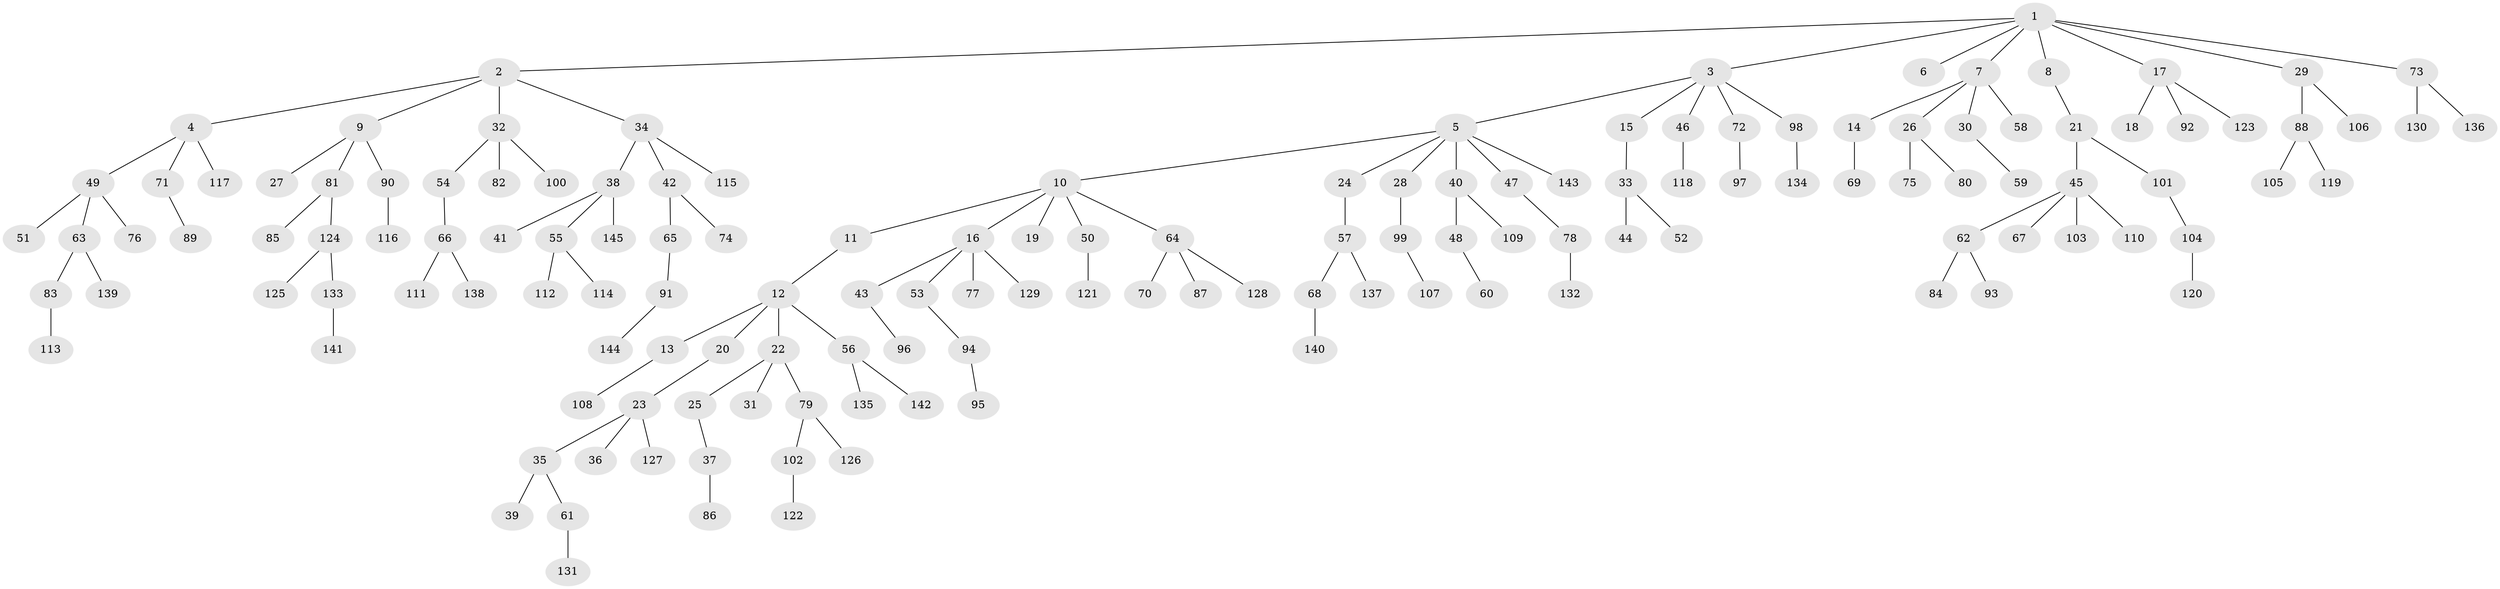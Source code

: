 // coarse degree distribution, {12: 0.009523809523809525, 7: 0.009523809523809525, 8: 0.01904761904761905, 1: 0.5714285714285714, 6: 0.01904761904761905, 2: 0.23809523809523808, 3: 0.08571428571428572, 5: 0.0380952380952381, 4: 0.009523809523809525}
// Generated by graph-tools (version 1.1) at 2025/42/03/06/25 10:42:03]
// undirected, 145 vertices, 144 edges
graph export_dot {
graph [start="1"]
  node [color=gray90,style=filled];
  1;
  2;
  3;
  4;
  5;
  6;
  7;
  8;
  9;
  10;
  11;
  12;
  13;
  14;
  15;
  16;
  17;
  18;
  19;
  20;
  21;
  22;
  23;
  24;
  25;
  26;
  27;
  28;
  29;
  30;
  31;
  32;
  33;
  34;
  35;
  36;
  37;
  38;
  39;
  40;
  41;
  42;
  43;
  44;
  45;
  46;
  47;
  48;
  49;
  50;
  51;
  52;
  53;
  54;
  55;
  56;
  57;
  58;
  59;
  60;
  61;
  62;
  63;
  64;
  65;
  66;
  67;
  68;
  69;
  70;
  71;
  72;
  73;
  74;
  75;
  76;
  77;
  78;
  79;
  80;
  81;
  82;
  83;
  84;
  85;
  86;
  87;
  88;
  89;
  90;
  91;
  92;
  93;
  94;
  95;
  96;
  97;
  98;
  99;
  100;
  101;
  102;
  103;
  104;
  105;
  106;
  107;
  108;
  109;
  110;
  111;
  112;
  113;
  114;
  115;
  116;
  117;
  118;
  119;
  120;
  121;
  122;
  123;
  124;
  125;
  126;
  127;
  128;
  129;
  130;
  131;
  132;
  133;
  134;
  135;
  136;
  137;
  138;
  139;
  140;
  141;
  142;
  143;
  144;
  145;
  1 -- 2;
  1 -- 3;
  1 -- 6;
  1 -- 7;
  1 -- 8;
  1 -- 17;
  1 -- 29;
  1 -- 73;
  2 -- 4;
  2 -- 9;
  2 -- 32;
  2 -- 34;
  3 -- 5;
  3 -- 15;
  3 -- 46;
  3 -- 72;
  3 -- 98;
  4 -- 49;
  4 -- 71;
  4 -- 117;
  5 -- 10;
  5 -- 24;
  5 -- 28;
  5 -- 40;
  5 -- 47;
  5 -- 143;
  7 -- 14;
  7 -- 26;
  7 -- 30;
  7 -- 58;
  8 -- 21;
  9 -- 27;
  9 -- 81;
  9 -- 90;
  10 -- 11;
  10 -- 16;
  10 -- 19;
  10 -- 50;
  10 -- 64;
  11 -- 12;
  12 -- 13;
  12 -- 20;
  12 -- 22;
  12 -- 56;
  13 -- 108;
  14 -- 69;
  15 -- 33;
  16 -- 43;
  16 -- 53;
  16 -- 77;
  16 -- 129;
  17 -- 18;
  17 -- 92;
  17 -- 123;
  20 -- 23;
  21 -- 45;
  21 -- 101;
  22 -- 25;
  22 -- 31;
  22 -- 79;
  23 -- 35;
  23 -- 36;
  23 -- 127;
  24 -- 57;
  25 -- 37;
  26 -- 75;
  26 -- 80;
  28 -- 99;
  29 -- 88;
  29 -- 106;
  30 -- 59;
  32 -- 54;
  32 -- 82;
  32 -- 100;
  33 -- 44;
  33 -- 52;
  34 -- 38;
  34 -- 42;
  34 -- 115;
  35 -- 39;
  35 -- 61;
  37 -- 86;
  38 -- 41;
  38 -- 55;
  38 -- 145;
  40 -- 48;
  40 -- 109;
  42 -- 65;
  42 -- 74;
  43 -- 96;
  45 -- 62;
  45 -- 67;
  45 -- 103;
  45 -- 110;
  46 -- 118;
  47 -- 78;
  48 -- 60;
  49 -- 51;
  49 -- 63;
  49 -- 76;
  50 -- 121;
  53 -- 94;
  54 -- 66;
  55 -- 112;
  55 -- 114;
  56 -- 135;
  56 -- 142;
  57 -- 68;
  57 -- 137;
  61 -- 131;
  62 -- 84;
  62 -- 93;
  63 -- 83;
  63 -- 139;
  64 -- 70;
  64 -- 87;
  64 -- 128;
  65 -- 91;
  66 -- 111;
  66 -- 138;
  68 -- 140;
  71 -- 89;
  72 -- 97;
  73 -- 130;
  73 -- 136;
  78 -- 132;
  79 -- 102;
  79 -- 126;
  81 -- 85;
  81 -- 124;
  83 -- 113;
  88 -- 105;
  88 -- 119;
  90 -- 116;
  91 -- 144;
  94 -- 95;
  98 -- 134;
  99 -- 107;
  101 -- 104;
  102 -- 122;
  104 -- 120;
  124 -- 125;
  124 -- 133;
  133 -- 141;
}
